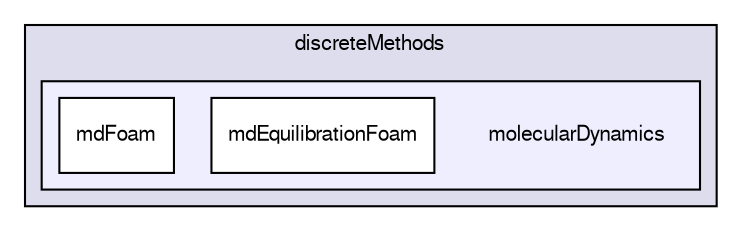 digraph "applications/solvers/discreteMethods/molecularDynamics" {
  bgcolor=transparent;
  compound=true
  node [ fontsize="10", fontname="FreeSans"];
  edge [ labelfontsize="10", labelfontname="FreeSans"];
  subgraph clusterdir_8a605ff3c0e2dfbb6b998066c93429d7 {
    graph [ bgcolor="#ddddee", pencolor="black", label="discreteMethods" fontname="FreeSans", fontsize="10", URL="dir_8a605ff3c0e2dfbb6b998066c93429d7.html"]
  subgraph clusterdir_d7710ebd646f354d1444cb29608ef4d3 {
    graph [ bgcolor="#eeeeff", pencolor="black", label="" URL="dir_d7710ebd646f354d1444cb29608ef4d3.html"];
    dir_d7710ebd646f354d1444cb29608ef4d3 [shape=plaintext label="molecularDynamics"];
    dir_b12d562f808928f8e1857197fffa3bae [shape=box label="mdEquilibrationFoam" color="black" fillcolor="white" style="filled" URL="dir_b12d562f808928f8e1857197fffa3bae.html"];
    dir_aae9c1625c2b368191859dedb07a3a55 [shape=box label="mdFoam" color="black" fillcolor="white" style="filled" URL="dir_aae9c1625c2b368191859dedb07a3a55.html"];
  }
  }
}
